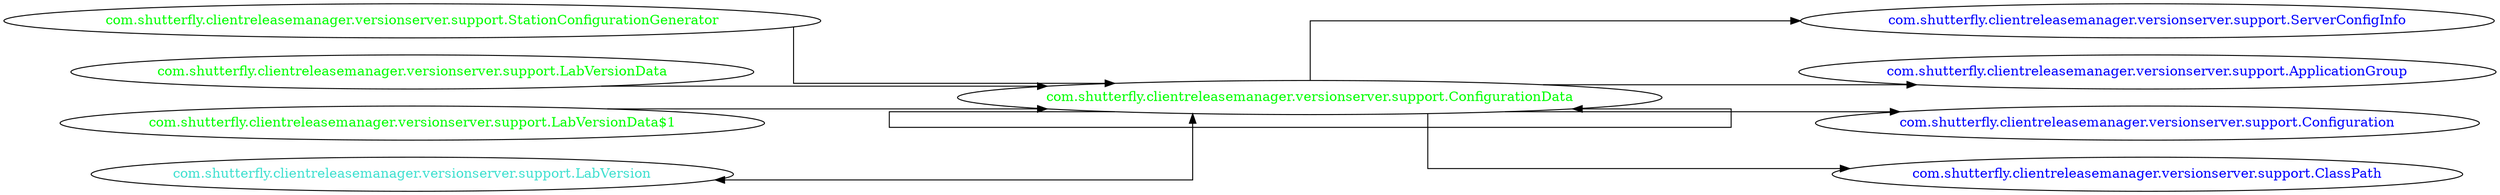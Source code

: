 digraph dependencyGraph {
 concentrate=true;
 ranksep="2.0";
 rankdir="LR"; 
 splines="ortho";
"com.shutterfly.clientreleasemanager.versionserver.support.ConfigurationData" [fontcolor="red"];
"com.shutterfly.clientreleasemanager.versionserver.support.ServerConfigInfo" [ fontcolor="blue" ];
"com.shutterfly.clientreleasemanager.versionserver.support.ConfigurationData"->"com.shutterfly.clientreleasemanager.versionserver.support.ServerConfigInfo";
"com.shutterfly.clientreleasemanager.versionserver.support.ApplicationGroup" [ fontcolor="blue" ];
"com.shutterfly.clientreleasemanager.versionserver.support.ConfigurationData"->"com.shutterfly.clientreleasemanager.versionserver.support.ApplicationGroup";
"com.shutterfly.clientreleasemanager.versionserver.support.Configuration" [ fontcolor="blue" ];
"com.shutterfly.clientreleasemanager.versionserver.support.ConfigurationData"->"com.shutterfly.clientreleasemanager.versionserver.support.Configuration";
"com.shutterfly.clientreleasemanager.versionserver.support.ClassPath" [ fontcolor="blue" ];
"com.shutterfly.clientreleasemanager.versionserver.support.ConfigurationData"->"com.shutterfly.clientreleasemanager.versionserver.support.ClassPath";
"com.shutterfly.clientreleasemanager.versionserver.support.StationConfigurationGenerator" [ fontcolor="green" ];
"com.shutterfly.clientreleasemanager.versionserver.support.StationConfigurationGenerator"->"com.shutterfly.clientreleasemanager.versionserver.support.ConfigurationData";
"com.shutterfly.clientreleasemanager.versionserver.support.ConfigurationData" [ fontcolor="green" ];
"com.shutterfly.clientreleasemanager.versionserver.support.ConfigurationData"->"com.shutterfly.clientreleasemanager.versionserver.support.ConfigurationData";
"com.shutterfly.clientreleasemanager.versionserver.support.LabVersionData" [ fontcolor="green" ];
"com.shutterfly.clientreleasemanager.versionserver.support.LabVersionData"->"com.shutterfly.clientreleasemanager.versionserver.support.ConfigurationData";
"com.shutterfly.clientreleasemanager.versionserver.support.LabVersionData$1" [ fontcolor="green" ];
"com.shutterfly.clientreleasemanager.versionserver.support.LabVersionData$1"->"com.shutterfly.clientreleasemanager.versionserver.support.ConfigurationData";
"com.shutterfly.clientreleasemanager.versionserver.support.LabVersion" [ fontcolor="turquoise" ];
"com.shutterfly.clientreleasemanager.versionserver.support.LabVersion"->"com.shutterfly.clientreleasemanager.versionserver.support.ConfigurationData" [dir=both];
}
